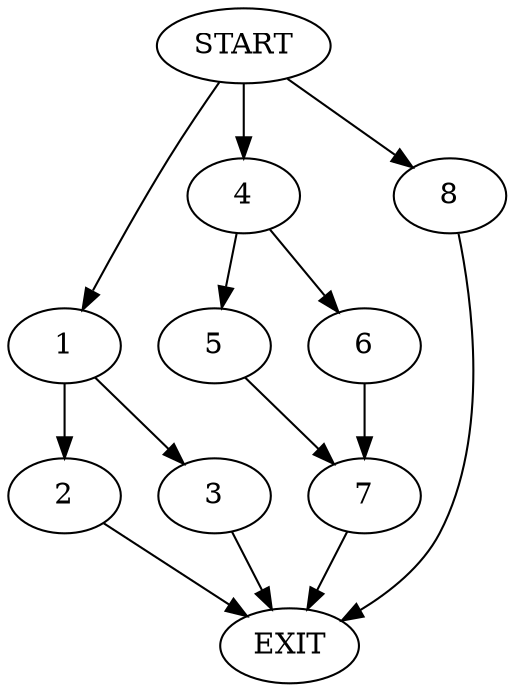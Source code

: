 digraph {
0 [label="START"]
9 [label="EXIT"]
0 -> 1
1 -> 2
1 -> 3
3 -> 9
2 -> 9
0 -> 4
4 -> 5
4 -> 6
5 -> 7
6 -> 7
7 -> 9
0 -> 8
8 -> 9
}
